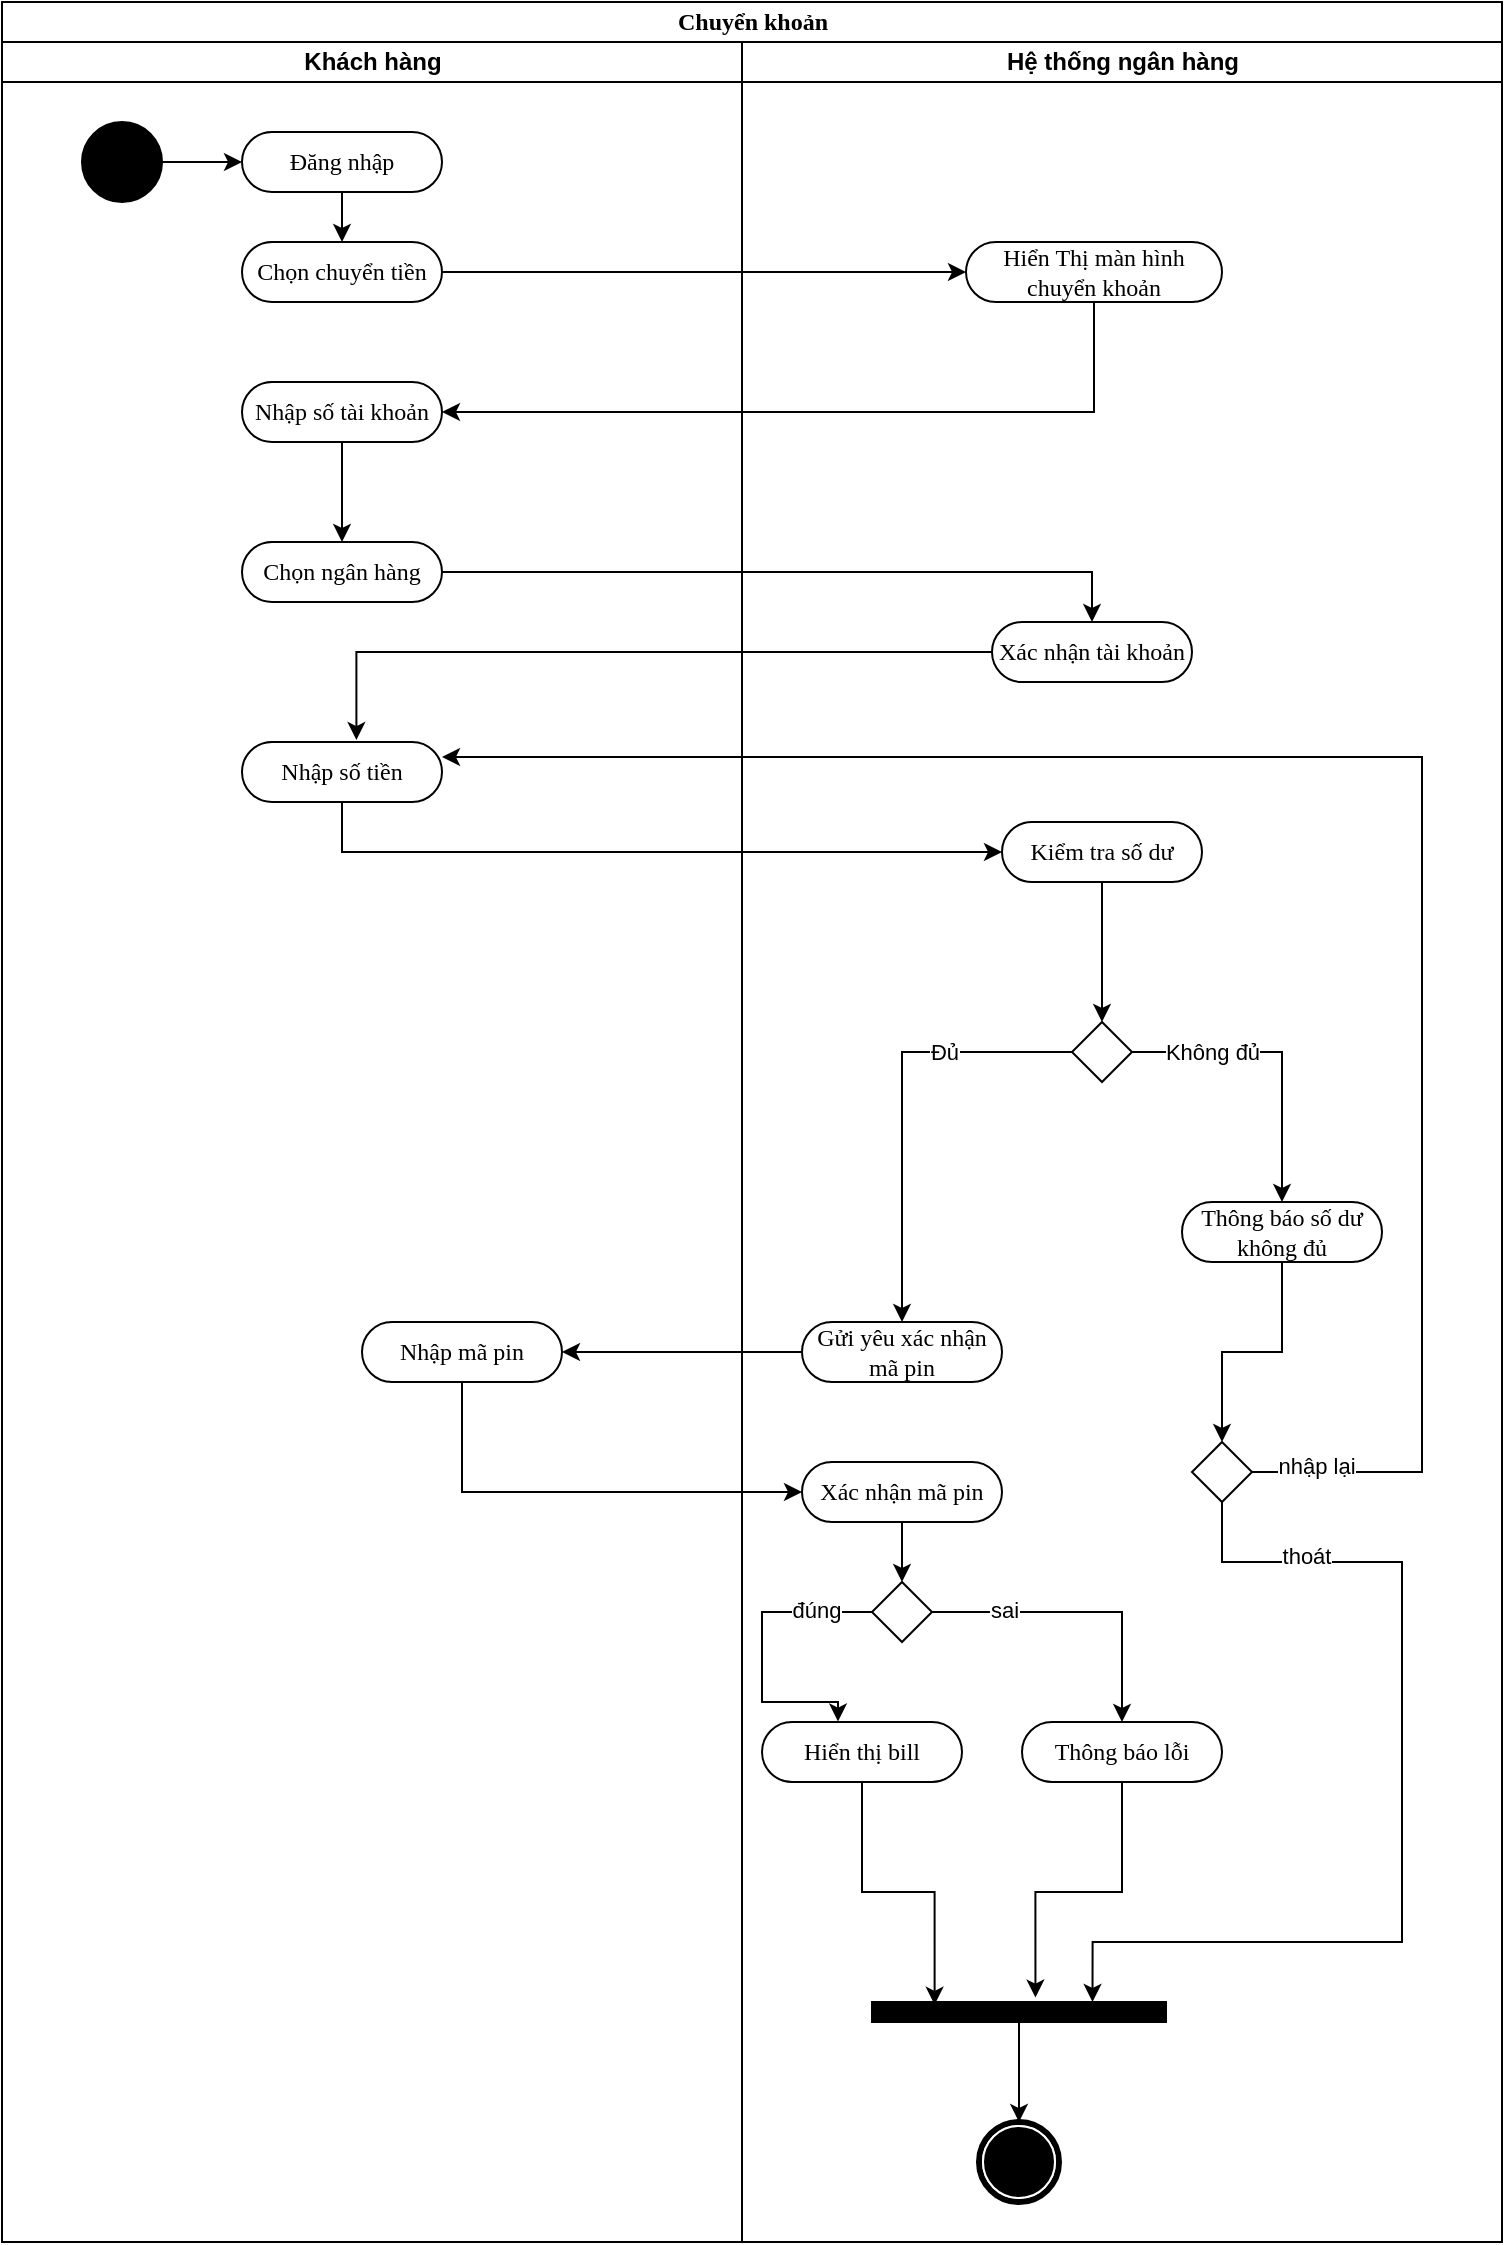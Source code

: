 <mxfile version="26.0.16">
  <diagram name="Page-1" id="0783ab3e-0a74-02c8-0abd-f7b4e66b4bec">
    <mxGraphModel dx="1036" dy="606" grid="1" gridSize="10" guides="1" tooltips="1" connect="1" arrows="1" fold="1" page="1" pageScale="1" pageWidth="850" pageHeight="1100" background="none" math="0" shadow="0">
      <root>
        <mxCell id="0" />
        <mxCell id="1" parent="0" />
        <mxCell id="1c1d494c118603dd-1" value="Chuyển khoản" style="swimlane;html=1;childLayout=stackLayout;startSize=20;rounded=0;shadow=0;comic=0;labelBackgroundColor=none;strokeWidth=1;fontFamily=Verdana;fontSize=12;align=center;" parent="1" vertex="1">
          <mxGeometry x="40" y="50" width="750" height="1120" as="geometry" />
        </mxCell>
        <mxCell id="1c1d494c118603dd-2" value="Khách hàng" style="swimlane;html=1;startSize=20;" parent="1c1d494c118603dd-1" vertex="1">
          <mxGeometry y="20" width="370" height="1100" as="geometry" />
        </mxCell>
        <mxCell id="V_OhVq4-48Cxn38Nn_Pz-6" value="" style="edgeStyle=orthogonalEdgeStyle;rounded=0;orthogonalLoop=1;jettySize=auto;html=1;" parent="1c1d494c118603dd-2" source="1c1d494c118603dd-6" target="V_OhVq4-48Cxn38Nn_Pz-5" edge="1">
          <mxGeometry relative="1" as="geometry" />
        </mxCell>
        <mxCell id="1c1d494c118603dd-6" value="Đăng nhập" style="rounded=1;whiteSpace=wrap;html=1;shadow=0;comic=0;labelBackgroundColor=none;strokeWidth=1;fontFamily=Verdana;fontSize=12;align=center;arcSize=50;" parent="1c1d494c118603dd-2" vertex="1">
          <mxGeometry x="120" y="45" width="100" height="30" as="geometry" />
        </mxCell>
        <mxCell id="V_OhVq4-48Cxn38Nn_Pz-4" value="" style="edgeStyle=orthogonalEdgeStyle;rounded=0;orthogonalLoop=1;jettySize=auto;html=1;" parent="1c1d494c118603dd-2" source="60571a20871a0731-4" target="1c1d494c118603dd-6" edge="1">
          <mxGeometry relative="1" as="geometry" />
        </mxCell>
        <mxCell id="60571a20871a0731-4" value="" style="ellipse;whiteSpace=wrap;html=1;rounded=0;shadow=0;comic=0;labelBackgroundColor=none;strokeWidth=1;fillColor=#000000;fontFamily=Verdana;fontSize=12;align=center;" parent="1c1d494c118603dd-2" vertex="1">
          <mxGeometry x="40" y="40" width="40" height="40" as="geometry" />
        </mxCell>
        <mxCell id="V_OhVq4-48Cxn38Nn_Pz-5" value="Chọn chuyển tiền" style="rounded=1;whiteSpace=wrap;html=1;shadow=0;comic=0;labelBackgroundColor=none;strokeWidth=1;fontFamily=Verdana;fontSize=12;align=center;arcSize=50;" parent="1c1d494c118603dd-2" vertex="1">
          <mxGeometry x="120" y="100" width="100" height="30" as="geometry" />
        </mxCell>
        <mxCell id="V_OhVq4-48Cxn38Nn_Pz-16" value="" style="edgeStyle=orthogonalEdgeStyle;rounded=0;orthogonalLoop=1;jettySize=auto;html=1;" parent="1c1d494c118603dd-2" source="V_OhVq4-48Cxn38Nn_Pz-7" target="V_OhVq4-48Cxn38Nn_Pz-15" edge="1">
          <mxGeometry relative="1" as="geometry" />
        </mxCell>
        <mxCell id="V_OhVq4-48Cxn38Nn_Pz-7" value="Nhập số tài khoản" style="rounded=1;whiteSpace=wrap;html=1;shadow=0;comic=0;labelBackgroundColor=none;strokeWidth=1;fontFamily=Verdana;fontSize=12;align=center;arcSize=50;" parent="1c1d494c118603dd-2" vertex="1">
          <mxGeometry x="120" y="170" width="100" height="30" as="geometry" />
        </mxCell>
        <mxCell id="V_OhVq4-48Cxn38Nn_Pz-15" value="Chọn ngân hàng" style="rounded=1;whiteSpace=wrap;html=1;shadow=0;comic=0;labelBackgroundColor=none;strokeWidth=1;fontFamily=Verdana;fontSize=12;align=center;arcSize=50;" parent="1c1d494c118603dd-2" vertex="1">
          <mxGeometry x="120" y="250" width="100" height="30" as="geometry" />
        </mxCell>
        <mxCell id="V_OhVq4-48Cxn38Nn_Pz-36" value="Nhập số tiền" style="rounded=1;whiteSpace=wrap;html=1;shadow=0;comic=0;labelBackgroundColor=none;strokeWidth=1;fontFamily=Verdana;fontSize=12;align=center;arcSize=50;" parent="1c1d494c118603dd-2" vertex="1">
          <mxGeometry x="120" y="350" width="100" height="30" as="geometry" />
        </mxCell>
        <mxCell id="V_OhVq4-48Cxn38Nn_Pz-79" value="Nhập mã pin" style="rounded=1;whiteSpace=wrap;html=1;shadow=0;comic=0;labelBackgroundColor=none;strokeWidth=1;fontFamily=Verdana;fontSize=12;align=center;arcSize=50;" parent="1c1d494c118603dd-2" vertex="1">
          <mxGeometry x="180" y="640" width="100" height="30" as="geometry" />
        </mxCell>
        <mxCell id="V_OhVq4-48Cxn38Nn_Pz-80" style="edgeStyle=orthogonalEdgeStyle;rounded=0;orthogonalLoop=1;jettySize=auto;html=1;entryX=1;entryY=0.5;entryDx=0;entryDy=0;" parent="1c1d494c118603dd-1" source="V_OhVq4-48Cxn38Nn_Pz-33" target="V_OhVq4-48Cxn38Nn_Pz-79" edge="1">
          <mxGeometry relative="1" as="geometry" />
        </mxCell>
        <mxCell id="V_OhVq4-48Cxn38Nn_Pz-84" style="edgeStyle=orthogonalEdgeStyle;rounded=0;orthogonalLoop=1;jettySize=auto;html=1;entryX=0;entryY=0.5;entryDx=0;entryDy=0;" parent="1c1d494c118603dd-1" source="V_OhVq4-48Cxn38Nn_Pz-79" target="V_OhVq4-48Cxn38Nn_Pz-82" edge="1">
          <mxGeometry relative="1" as="geometry">
            <Array as="points">
              <mxPoint x="230" y="745" />
            </Array>
          </mxGeometry>
        </mxCell>
        <mxCell id="V_OhVq4-48Cxn38Nn_Pz-123" style="edgeStyle=orthogonalEdgeStyle;rounded=0;orthogonalLoop=1;jettySize=auto;html=1;entryX=0;entryY=0.5;entryDx=0;entryDy=0;" parent="1c1d494c118603dd-1" source="V_OhVq4-48Cxn38Nn_Pz-5" target="V_OhVq4-48Cxn38Nn_Pz-122" edge="1">
          <mxGeometry relative="1" as="geometry" />
        </mxCell>
        <mxCell id="si5YaKMR4QB4z7ZdnUlo-3" style="edgeStyle=orthogonalEdgeStyle;rounded=0;orthogonalLoop=1;jettySize=auto;html=1;entryX=1;entryY=0.5;entryDx=0;entryDy=0;" edge="1" parent="1c1d494c118603dd-1" source="V_OhVq4-48Cxn38Nn_Pz-122" target="V_OhVq4-48Cxn38Nn_Pz-7">
          <mxGeometry relative="1" as="geometry">
            <Array as="points">
              <mxPoint x="546" y="205" />
            </Array>
          </mxGeometry>
        </mxCell>
        <mxCell id="si5YaKMR4QB4z7ZdnUlo-4" style="edgeStyle=orthogonalEdgeStyle;rounded=0;orthogonalLoop=1;jettySize=auto;html=1;entryX=0.5;entryY=0;entryDx=0;entryDy=0;" edge="1" parent="1c1d494c118603dd-1" source="V_OhVq4-48Cxn38Nn_Pz-15" target="V_OhVq4-48Cxn38Nn_Pz-25">
          <mxGeometry relative="1" as="geometry" />
        </mxCell>
        <mxCell id="si5YaKMR4QB4z7ZdnUlo-7" style="edgeStyle=orthogonalEdgeStyle;rounded=0;orthogonalLoop=1;jettySize=auto;html=1;entryX=0.572;entryY=-0.033;entryDx=0;entryDy=0;entryPerimeter=0;" edge="1" parent="1c1d494c118603dd-1" source="V_OhVq4-48Cxn38Nn_Pz-25" target="V_OhVq4-48Cxn38Nn_Pz-36">
          <mxGeometry relative="1" as="geometry" />
        </mxCell>
        <mxCell id="1c1d494c118603dd-3" value="Hệ thống ngân hàng" style="swimlane;html=1;startSize=20;" parent="1c1d494c118603dd-1" vertex="1">
          <mxGeometry x="370" y="20" width="380" height="1100" as="geometry" />
        </mxCell>
        <mxCell id="V_OhVq4-48Cxn38Nn_Pz-25" value="Xác nhận tài khoản" style="rounded=1;whiteSpace=wrap;html=1;shadow=0;comic=0;labelBackgroundColor=none;strokeWidth=1;fontFamily=Verdana;fontSize=12;align=center;arcSize=50;" parent="1c1d494c118603dd-3" vertex="1">
          <mxGeometry x="125" y="290" width="100" height="30" as="geometry" />
        </mxCell>
        <mxCell id="V_OhVq4-48Cxn38Nn_Pz-32" value="" style="edgeStyle=orthogonalEdgeStyle;rounded=0;orthogonalLoop=1;jettySize=auto;html=1;" parent="1c1d494c118603dd-3" source="V_OhVq4-48Cxn38Nn_Pz-27" target="V_OhVq4-48Cxn38Nn_Pz-30" edge="1">
          <mxGeometry relative="1" as="geometry" />
        </mxCell>
        <mxCell id="V_OhVq4-48Cxn38Nn_Pz-27" value="Kiểm tra số dư" style="rounded=1;whiteSpace=wrap;html=1;shadow=0;comic=0;labelBackgroundColor=none;strokeWidth=1;fontFamily=Verdana;fontSize=12;align=center;arcSize=50;" parent="1c1d494c118603dd-3" vertex="1">
          <mxGeometry x="130" y="390" width="100" height="30" as="geometry" />
        </mxCell>
        <mxCell id="V_OhVq4-48Cxn38Nn_Pz-34" value="" style="edgeStyle=orthogonalEdgeStyle;rounded=0;orthogonalLoop=1;jettySize=auto;html=1;" parent="1c1d494c118603dd-3" source="V_OhVq4-48Cxn38Nn_Pz-30" target="V_OhVq4-48Cxn38Nn_Pz-33" edge="1">
          <mxGeometry relative="1" as="geometry" />
        </mxCell>
        <mxCell id="V_OhVq4-48Cxn38Nn_Pz-35" value="Đủ" style="edgeLabel;html=1;align=center;verticalAlign=middle;resizable=0;points=[];" parent="V_OhVq4-48Cxn38Nn_Pz-34" vertex="1" connectable="0">
          <mxGeometry x="-0.418" relative="1" as="geometry">
            <mxPoint as="offset" />
          </mxGeometry>
        </mxCell>
        <mxCell id="V_OhVq4-48Cxn38Nn_Pz-41" style="edgeStyle=orthogonalEdgeStyle;rounded=0;orthogonalLoop=1;jettySize=auto;html=1;entryX=0.5;entryY=0;entryDx=0;entryDy=0;" parent="1c1d494c118603dd-3" source="V_OhVq4-48Cxn38Nn_Pz-30" target="V_OhVq4-48Cxn38Nn_Pz-40" edge="1">
          <mxGeometry relative="1" as="geometry" />
        </mxCell>
        <mxCell id="V_OhVq4-48Cxn38Nn_Pz-83" value="Không đủ" style="edgeLabel;html=1;align=center;verticalAlign=middle;resizable=0;points=[];" parent="V_OhVq4-48Cxn38Nn_Pz-41" vertex="1" connectable="0">
          <mxGeometry x="-0.471" relative="1" as="geometry">
            <mxPoint as="offset" />
          </mxGeometry>
        </mxCell>
        <mxCell id="V_OhVq4-48Cxn38Nn_Pz-30" value="" style="rhombus;whiteSpace=wrap;html=1;" parent="1c1d494c118603dd-3" vertex="1">
          <mxGeometry x="165" y="490" width="30" height="30" as="geometry" />
        </mxCell>
        <mxCell id="V_OhVq4-48Cxn38Nn_Pz-33" value="Gửi yêu xác nhận mã pin" style="rounded=1;whiteSpace=wrap;html=1;shadow=0;comic=0;labelBackgroundColor=none;strokeWidth=1;fontFamily=Verdana;fontSize=12;align=center;arcSize=50;" parent="1c1d494c118603dd-3" vertex="1">
          <mxGeometry x="30" y="640" width="100" height="30" as="geometry" />
        </mxCell>
        <mxCell id="V_OhVq4-48Cxn38Nn_Pz-97" value="" style="edgeStyle=orthogonalEdgeStyle;rounded=0;orthogonalLoop=1;jettySize=auto;html=1;" parent="1c1d494c118603dd-3" source="V_OhVq4-48Cxn38Nn_Pz-40" target="V_OhVq4-48Cxn38Nn_Pz-95" edge="1">
          <mxGeometry relative="1" as="geometry" />
        </mxCell>
        <mxCell id="V_OhVq4-48Cxn38Nn_Pz-40" value="Thông báo số dư không đủ" style="rounded=1;whiteSpace=wrap;html=1;shadow=0;comic=0;labelBackgroundColor=none;strokeWidth=1;fontFamily=Verdana;fontSize=12;align=center;arcSize=50;" parent="1c1d494c118603dd-3" vertex="1">
          <mxGeometry x="220" y="580" width="100" height="30" as="geometry" />
        </mxCell>
        <mxCell id="V_OhVq4-48Cxn38Nn_Pz-87" value="" style="edgeStyle=orthogonalEdgeStyle;rounded=0;orthogonalLoop=1;jettySize=auto;html=1;" parent="1c1d494c118603dd-3" source="V_OhVq4-48Cxn38Nn_Pz-82" target="V_OhVq4-48Cxn38Nn_Pz-85" edge="1">
          <mxGeometry relative="1" as="geometry" />
        </mxCell>
        <mxCell id="V_OhVq4-48Cxn38Nn_Pz-82" value="Xác nhận mã pin" style="rounded=1;whiteSpace=wrap;html=1;shadow=0;comic=0;labelBackgroundColor=none;strokeWidth=1;fontFamily=Verdana;fontSize=12;align=center;arcSize=50;" parent="1c1d494c118603dd-3" vertex="1">
          <mxGeometry x="30" y="710" width="100" height="30" as="geometry" />
        </mxCell>
        <mxCell id="V_OhVq4-48Cxn38Nn_Pz-93" style="edgeStyle=orthogonalEdgeStyle;rounded=0;orthogonalLoop=1;jettySize=auto;html=1;exitX=1;exitY=0.5;exitDx=0;exitDy=0;entryX=0.5;entryY=0;entryDx=0;entryDy=0;" parent="1c1d494c118603dd-3" source="V_OhVq4-48Cxn38Nn_Pz-85" target="V_OhVq4-48Cxn38Nn_Pz-92" edge="1">
          <mxGeometry relative="1" as="geometry" />
        </mxCell>
        <mxCell id="V_OhVq4-48Cxn38Nn_Pz-103" value="sai" style="edgeLabel;html=1;align=center;verticalAlign=middle;resizable=0;points=[];" parent="V_OhVq4-48Cxn38Nn_Pz-93" vertex="1" connectable="0">
          <mxGeometry x="-0.528" y="1" relative="1" as="geometry">
            <mxPoint as="offset" />
          </mxGeometry>
        </mxCell>
        <mxCell id="V_OhVq4-48Cxn38Nn_Pz-85" value="" style="rhombus;whiteSpace=wrap;html=1;" parent="1c1d494c118603dd-3" vertex="1">
          <mxGeometry x="65" y="770" width="30" height="30" as="geometry" />
        </mxCell>
        <mxCell id="V_OhVq4-48Cxn38Nn_Pz-88" value="Hiển thị bill" style="rounded=1;whiteSpace=wrap;html=1;shadow=0;comic=0;labelBackgroundColor=none;strokeWidth=1;fontFamily=Verdana;fontSize=12;align=center;arcSize=50;" parent="1c1d494c118603dd-3" vertex="1">
          <mxGeometry x="10" y="840" width="100" height="30" as="geometry" />
        </mxCell>
        <mxCell id="V_OhVq4-48Cxn38Nn_Pz-89" style="edgeStyle=orthogonalEdgeStyle;rounded=0;orthogonalLoop=1;jettySize=auto;html=1;entryX=0.38;entryY=-0.007;entryDx=0;entryDy=0;entryPerimeter=0;" parent="1c1d494c118603dd-3" source="V_OhVq4-48Cxn38Nn_Pz-85" target="V_OhVq4-48Cxn38Nn_Pz-88" edge="1">
          <mxGeometry relative="1" as="geometry">
            <Array as="points">
              <mxPoint x="10" y="785" />
              <mxPoint x="10" y="830" />
              <mxPoint x="48" y="830" />
            </Array>
          </mxGeometry>
        </mxCell>
        <mxCell id="V_OhVq4-48Cxn38Nn_Pz-90" value="đúng" style="edgeLabel;html=1;align=center;verticalAlign=middle;resizable=0;points=[];" parent="V_OhVq4-48Cxn38Nn_Pz-89" vertex="1" connectable="0">
          <mxGeometry x="-0.624" y="-1" relative="1" as="geometry">
            <mxPoint as="offset" />
          </mxGeometry>
        </mxCell>
        <mxCell id="V_OhVq4-48Cxn38Nn_Pz-92" value="Thông báo lỗi" style="rounded=1;whiteSpace=wrap;html=1;shadow=0;comic=0;labelBackgroundColor=none;strokeWidth=1;fontFamily=Verdana;fontSize=12;align=center;arcSize=50;" parent="1c1d494c118603dd-3" vertex="1">
          <mxGeometry x="140" y="840" width="100" height="30" as="geometry" />
        </mxCell>
        <mxCell id="V_OhVq4-48Cxn38Nn_Pz-115" style="edgeStyle=orthogonalEdgeStyle;rounded=0;orthogonalLoop=1;jettySize=auto;html=1;entryX=0.75;entryY=0;entryDx=0;entryDy=0;" parent="1c1d494c118603dd-3" source="V_OhVq4-48Cxn38Nn_Pz-95" target="V_OhVq4-48Cxn38Nn_Pz-113" edge="1">
          <mxGeometry relative="1" as="geometry">
            <Array as="points">
              <mxPoint x="240" y="760" />
              <mxPoint x="330" y="760" />
              <mxPoint x="330" y="950" />
              <mxPoint x="175" y="950" />
            </Array>
          </mxGeometry>
        </mxCell>
        <mxCell id="si5YaKMR4QB4z7ZdnUlo-14" value="thoát" style="edgeLabel;html=1;align=center;verticalAlign=middle;resizable=0;points=[];" vertex="1" connectable="0" parent="V_OhVq4-48Cxn38Nn_Pz-115">
          <mxGeometry x="-0.709" y="3" relative="1" as="geometry">
            <mxPoint as="offset" />
          </mxGeometry>
        </mxCell>
        <mxCell id="V_OhVq4-48Cxn38Nn_Pz-95" value="" style="rhombus;whiteSpace=wrap;html=1;" parent="1c1d494c118603dd-3" vertex="1">
          <mxGeometry x="225" y="700" width="30" height="30" as="geometry" />
        </mxCell>
        <mxCell id="V_OhVq4-48Cxn38Nn_Pz-118" value="" style="edgeStyle=orthogonalEdgeStyle;rounded=0;orthogonalLoop=1;jettySize=auto;html=1;" parent="1c1d494c118603dd-3" source="V_OhVq4-48Cxn38Nn_Pz-113" target="V_OhVq4-48Cxn38Nn_Pz-117" edge="1">
          <mxGeometry relative="1" as="geometry" />
        </mxCell>
        <mxCell id="V_OhVq4-48Cxn38Nn_Pz-113" value="" style="whiteSpace=wrap;html=1;rounded=0;shadow=0;comic=0;labelBackgroundColor=none;strokeWidth=1;fillColor=#000000;fontFamily=Verdana;fontSize=12;align=center;rotation=0;" parent="1c1d494c118603dd-3" vertex="1">
          <mxGeometry x="65" y="980" width="147" height="10" as="geometry" />
        </mxCell>
        <mxCell id="V_OhVq4-48Cxn38Nn_Pz-116" style="edgeStyle=orthogonalEdgeStyle;rounded=0;orthogonalLoop=1;jettySize=auto;html=1;entryX=0.213;entryY=0.138;entryDx=0;entryDy=0;entryPerimeter=0;" parent="1c1d494c118603dd-3" source="V_OhVq4-48Cxn38Nn_Pz-88" target="V_OhVq4-48Cxn38Nn_Pz-113" edge="1">
          <mxGeometry relative="1" as="geometry" />
        </mxCell>
        <mxCell id="V_OhVq4-48Cxn38Nn_Pz-117" value="" style="shape=mxgraph.bpmn.shape;html=1;verticalLabelPosition=bottom;labelBackgroundColor=#ffffff;verticalAlign=top;perimeter=ellipsePerimeter;outline=end;symbol=terminate;rounded=0;shadow=0;comic=0;strokeWidth=1;fontFamily=Verdana;fontSize=12;align=center;" parent="1c1d494c118603dd-3" vertex="1">
          <mxGeometry x="118.5" y="1040" width="40" height="40" as="geometry" />
        </mxCell>
        <mxCell id="V_OhVq4-48Cxn38Nn_Pz-122" value="Hiển Thị màn hình chuyển khoản" style="rounded=1;whiteSpace=wrap;html=1;shadow=0;comic=0;labelBackgroundColor=none;strokeWidth=1;fontFamily=Verdana;fontSize=12;align=center;arcSize=50;" parent="1c1d494c118603dd-3" vertex="1">
          <mxGeometry x="112" y="100" width="128" height="30" as="geometry" />
        </mxCell>
        <mxCell id="si5YaKMR4QB4z7ZdnUlo-12" style="edgeStyle=orthogonalEdgeStyle;rounded=0;orthogonalLoop=1;jettySize=auto;html=1;entryX=0.556;entryY=-0.22;entryDx=0;entryDy=0;entryPerimeter=0;" edge="1" parent="1c1d494c118603dd-3" source="V_OhVq4-48Cxn38Nn_Pz-92" target="V_OhVq4-48Cxn38Nn_Pz-113">
          <mxGeometry relative="1" as="geometry" />
        </mxCell>
        <mxCell id="si5YaKMR4QB4z7ZdnUlo-10" style="edgeStyle=orthogonalEdgeStyle;rounded=0;orthogonalLoop=1;jettySize=auto;html=1;entryX=0;entryY=0.5;entryDx=0;entryDy=0;" edge="1" parent="1c1d494c118603dd-1" source="V_OhVq4-48Cxn38Nn_Pz-36" target="V_OhVq4-48Cxn38Nn_Pz-27">
          <mxGeometry relative="1" as="geometry">
            <Array as="points">
              <mxPoint x="170" y="425" />
            </Array>
          </mxGeometry>
        </mxCell>
        <mxCell id="si5YaKMR4QB4z7ZdnUlo-13" style="edgeStyle=orthogonalEdgeStyle;rounded=0;orthogonalLoop=1;jettySize=auto;html=1;entryX=1;entryY=0.25;entryDx=0;entryDy=0;" edge="1" parent="1c1d494c118603dd-1" source="V_OhVq4-48Cxn38Nn_Pz-95" target="V_OhVq4-48Cxn38Nn_Pz-36">
          <mxGeometry relative="1" as="geometry">
            <Array as="points">
              <mxPoint x="710" y="735" />
              <mxPoint x="710" y="378" />
            </Array>
          </mxGeometry>
        </mxCell>
        <mxCell id="si5YaKMR4QB4z7ZdnUlo-15" value="nhập lại" style="edgeLabel;html=1;align=center;verticalAlign=middle;resizable=0;points=[];" vertex="1" connectable="0" parent="si5YaKMR4QB4z7ZdnUlo-13">
          <mxGeometry x="-0.931" y="3" relative="1" as="geometry">
            <mxPoint as="offset" />
          </mxGeometry>
        </mxCell>
      </root>
    </mxGraphModel>
  </diagram>
</mxfile>
